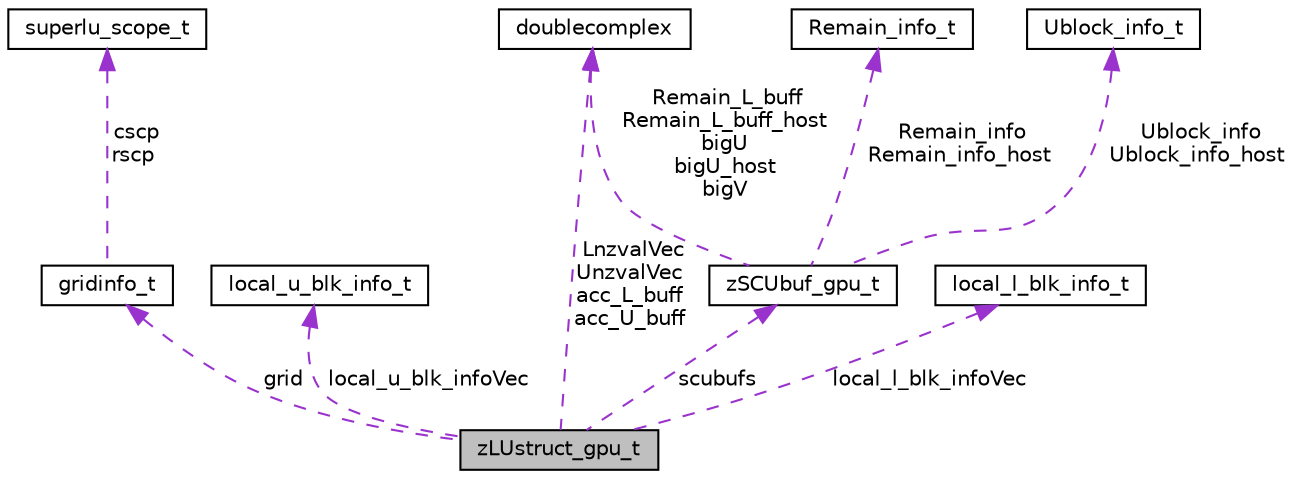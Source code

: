 digraph "zLUstruct_gpu_t"
{
 // LATEX_PDF_SIZE
  edge [fontname="Helvetica",fontsize="10",labelfontname="Helvetica",labelfontsize="10"];
  node [fontname="Helvetica",fontsize="10",shape=record];
  Node1 [label="zLUstruct_gpu_t",height=0.2,width=0.4,color="black", fillcolor="grey75", style="filled", fontcolor="black",tooltip=" "];
  Node2 -> Node1 [dir="back",color="darkorchid3",fontsize="10",style="dashed",label=" grid" ,fontname="Helvetica"];
  Node2 [label="gridinfo_t",height=0.2,width=0.4,color="black", fillcolor="white", style="filled",URL="$structgridinfo__t.html",tooltip=" "];
  Node3 -> Node2 [dir="back",color="darkorchid3",fontsize="10",style="dashed",label=" cscp\nrscp" ,fontname="Helvetica"];
  Node3 [label="superlu_scope_t",height=0.2,width=0.4,color="black", fillcolor="white", style="filled",URL="$structsuperlu__scope__t.html",tooltip=" "];
  Node4 -> Node1 [dir="back",color="darkorchid3",fontsize="10",style="dashed",label=" local_u_blk_infoVec" ,fontname="Helvetica"];
  Node4 [label="local_u_blk_info_t",height=0.2,width=0.4,color="black", fillcolor="white", style="filled",URL="$structlocal__u__blk__info__t.html",tooltip=" "];
  Node5 -> Node1 [dir="back",color="darkorchid3",fontsize="10",style="dashed",label=" LnzvalVec\nUnzvalVec\nacc_L_buff\nacc_U_buff" ,fontname="Helvetica"];
  Node5 [label="doublecomplex",height=0.2,width=0.4,color="black", fillcolor="white", style="filled",URL="$structdoublecomplex.html",tooltip=" "];
  Node6 -> Node1 [dir="back",color="darkorchid3",fontsize="10",style="dashed",label=" scubufs" ,fontname="Helvetica"];
  Node6 [label="zSCUbuf_gpu_t",height=0.2,width=0.4,color="black", fillcolor="white", style="filled",URL="$structzSCUbuf__gpu__t.html",tooltip=" "];
  Node7 -> Node6 [dir="back",color="darkorchid3",fontsize="10",style="dashed",label=" Remain_info\nRemain_info_host" ,fontname="Helvetica"];
  Node7 [label="Remain_info_t",height=0.2,width=0.4,color="black", fillcolor="white", style="filled",URL="$structRemain__info__t.html",tooltip=" "];
  Node5 -> Node6 [dir="back",color="darkorchid3",fontsize="10",style="dashed",label=" Remain_L_buff\nRemain_L_buff_host\nbigU\nbigU_host\nbigV" ,fontname="Helvetica"];
  Node8 -> Node6 [dir="back",color="darkorchid3",fontsize="10",style="dashed",label=" Ublock_info\nUblock_info_host" ,fontname="Helvetica"];
  Node8 [label="Ublock_info_t",height=0.2,width=0.4,color="black", fillcolor="white", style="filled",URL="$structUblock__info__t.html",tooltip=" "];
  Node9 -> Node1 [dir="back",color="darkorchid3",fontsize="10",style="dashed",label=" local_l_blk_infoVec" ,fontname="Helvetica"];
  Node9 [label="local_l_blk_info_t",height=0.2,width=0.4,color="black", fillcolor="white", style="filled",URL="$structlocal__l__blk__info__t.html",tooltip=" "];
}
